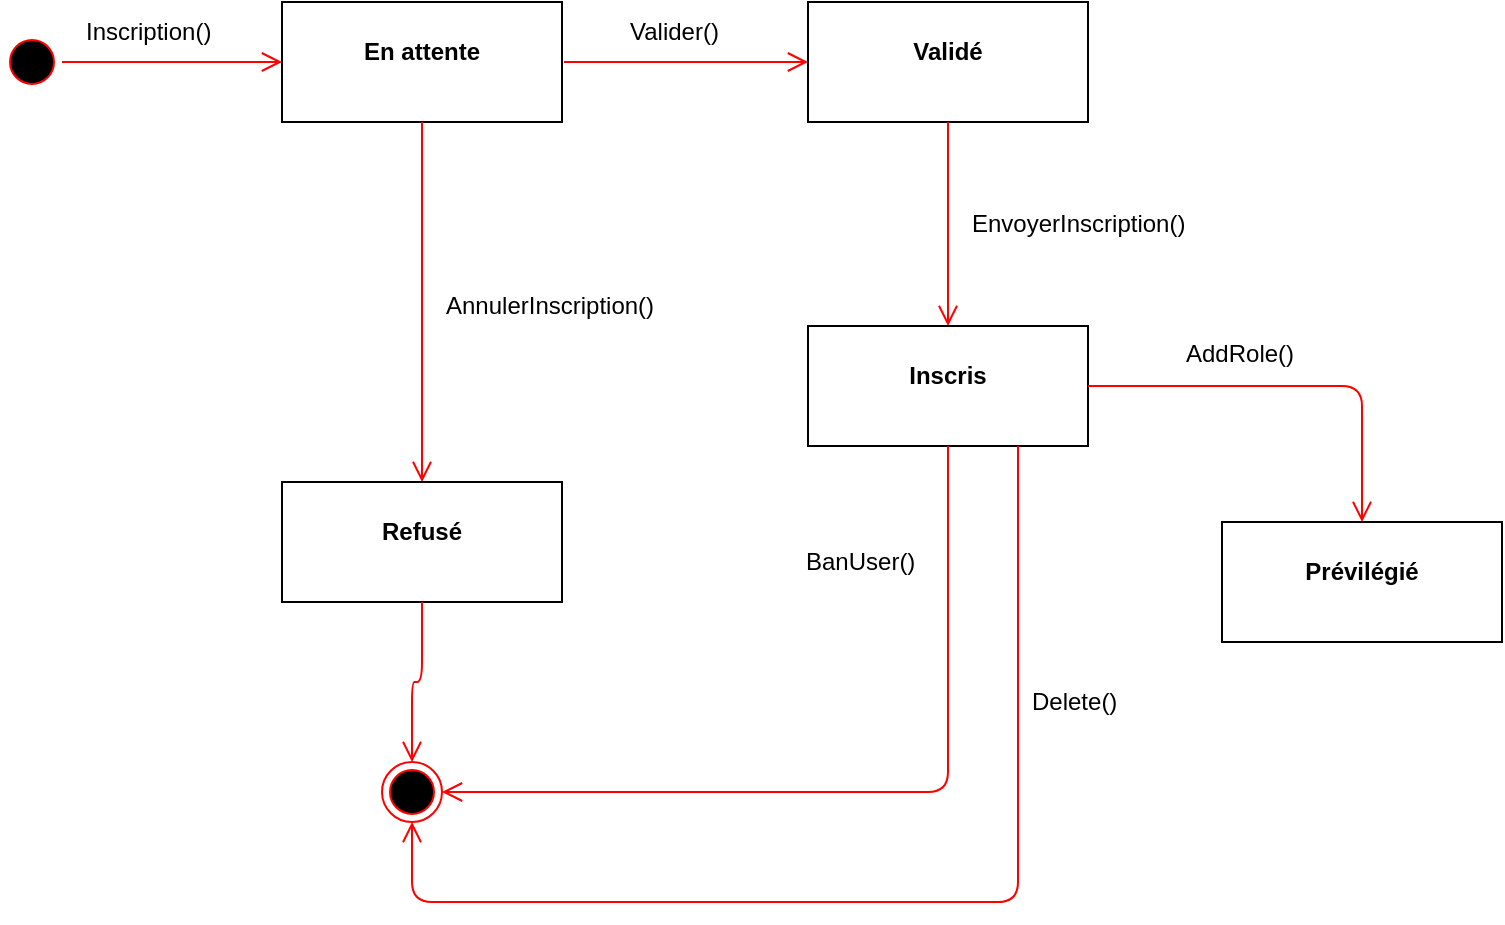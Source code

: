 <mxfile version="11.1.4" type="device"><diagram id="0DJ03F4e-dSOVTpMOw1N" name="Page-1"><mxGraphModel dx="1422" dy="824" grid="1" gridSize="10" guides="1" tooltips="1" connect="1" arrows="1" fold="1" page="1" pageScale="1" pageWidth="827" pageHeight="1169" math="0" shadow="0"><root><mxCell id="0"/><mxCell id="1" parent="0"/><mxCell id="eSIlGM31Ucyu4UT_Kss--1" value="" style="ellipse;html=1;shape=startState;fillColor=#000000;strokeColor=#ff0000;" vertex="1" parent="1"><mxGeometry x="10" y="125" width="30" height="30" as="geometry"/></mxCell><mxCell id="eSIlGM31Ucyu4UT_Kss--2" value="" style="edgeStyle=orthogonalEdgeStyle;html=1;verticalAlign=bottom;endArrow=open;endSize=8;strokeColor=#ff0000;entryX=0;entryY=0.5;entryDx=0;entryDy=0;" edge="1" source="eSIlGM31Ucyu4UT_Kss--1" parent="1" target="eSIlGM31Ucyu4UT_Kss--3"><mxGeometry relative="1" as="geometry"><mxPoint x="150" y="65" as="targetPoint"/></mxGeometry></mxCell><mxCell id="eSIlGM31Ucyu4UT_Kss--3" value="&lt;p style=&quot;margin: 0px ; margin-top: 4px ; text-align: center&quot;&gt;&lt;br&gt;&lt;b&gt;En attente&lt;/b&gt;&lt;/p&gt;" style="verticalAlign=top;align=left;overflow=fill;fontSize=12;fontFamily=Helvetica;html=1;" vertex="1" parent="1"><mxGeometry x="150" y="110" width="140" height="60" as="geometry"/></mxCell><mxCell id="eSIlGM31Ucyu4UT_Kss--5" value="" style="edgeStyle=orthogonalEdgeStyle;html=1;verticalAlign=bottom;endArrow=open;endSize=8;strokeColor=#ff0000;entryX=0;entryY=0.5;entryDx=0;entryDy=0;" edge="1" parent="1" target="eSIlGM31Ucyu4UT_Kss--10"><mxGeometry relative="1" as="geometry"><mxPoint x="410" y="75" as="targetPoint"/><mxPoint x="291" y="140" as="sourcePoint"/><Array as="points"><mxPoint x="291" y="140"/></Array></mxGeometry></mxCell><mxCell id="eSIlGM31Ucyu4UT_Kss--10" value="&lt;p style=&quot;margin: 0px ; margin-top: 4px ; text-align: center&quot;&gt;&lt;br&gt;&lt;b&gt;Validé&lt;/b&gt;&lt;/p&gt;" style="verticalAlign=top;align=left;overflow=fill;fontSize=12;fontFamily=Helvetica;html=1;" vertex="1" parent="1"><mxGeometry x="413" y="110" width="140" height="60" as="geometry"/></mxCell><mxCell id="eSIlGM31Ucyu4UT_Kss--12" value="Inscription()" style="text;html=1;resizable=0;points=[];autosize=1;align=left;verticalAlign=top;spacingTop=-4;" vertex="1" parent="1"><mxGeometry x="50" y="115" width="80" height="20" as="geometry"/></mxCell><mxCell id="eSIlGM31Ucyu4UT_Kss--13" value="" style="edgeStyle=orthogonalEdgeStyle;html=1;verticalAlign=bottom;endArrow=open;endSize=8;strokeColor=#ff0000;exitX=0.5;exitY=1;exitDx=0;exitDy=0;" edge="1" parent="1" source="eSIlGM31Ucyu4UT_Kss--3"><mxGeometry relative="1" as="geometry"><mxPoint x="220" y="350" as="targetPoint"/><mxPoint x="230" y="380" as="sourcePoint"/><Array as="points"><mxPoint x="220" y="210"/><mxPoint x="220" y="210"/></Array></mxGeometry></mxCell><mxCell id="eSIlGM31Ucyu4UT_Kss--14" value="&lt;p style=&quot;margin: 0px ; margin-top: 4px ; text-align: center&quot;&gt;&lt;br&gt;&lt;b&gt;Refusé&lt;/b&gt;&lt;/p&gt;" style="verticalAlign=top;align=left;overflow=fill;fontSize=12;fontFamily=Helvetica;html=1;" vertex="1" parent="1"><mxGeometry x="150" y="350" width="140" height="60" as="geometry"/></mxCell><mxCell id="eSIlGM31Ucyu4UT_Kss--15" value="AnnulerInscription()" style="text;html=1;resizable=0;points=[];autosize=1;align=left;verticalAlign=top;spacingTop=-4;" vertex="1" parent="1"><mxGeometry x="230" y="252" width="120" height="20" as="geometry"/></mxCell><mxCell id="eSIlGM31Ucyu4UT_Kss--16" value="" style="ellipse;html=1;shape=endState;fillColor=#000000;strokeColor=#ff0000;" vertex="1" parent="1"><mxGeometry x="200" y="490" width="30" height="30" as="geometry"/></mxCell><mxCell id="eSIlGM31Ucyu4UT_Kss--18" value="" style="edgeStyle=orthogonalEdgeStyle;html=1;verticalAlign=bottom;endArrow=open;endSize=8;strokeColor=#ff0000;entryX=0.5;entryY=0;entryDx=0;entryDy=0;exitX=0.5;exitY=1;exitDx=0;exitDy=0;" edge="1" parent="1" source="eSIlGM31Ucyu4UT_Kss--14" target="eSIlGM31Ucyu4UT_Kss--16"><mxGeometry relative="1" as="geometry"><mxPoint x="302" y="449.5" as="targetPoint"/><mxPoint x="180" y="449.5" as="sourcePoint"/><Array as="points"><mxPoint x="220" y="450"/><mxPoint x="215" y="450"/></Array></mxGeometry></mxCell><mxCell id="eSIlGM31Ucyu4UT_Kss--19" value="&lt;p style=&quot;margin: 0px ; margin-top: 4px ; text-align: center&quot;&gt;&lt;br&gt;&lt;b&gt;Inscris&lt;/b&gt;&lt;/p&gt;" style="verticalAlign=top;align=left;overflow=fill;fontSize=12;fontFamily=Helvetica;html=1;" vertex="1" parent="1"><mxGeometry x="413" y="272" width="140" height="60" as="geometry"/></mxCell><mxCell id="eSIlGM31Ucyu4UT_Kss--20" value="" style="edgeStyle=orthogonalEdgeStyle;html=1;verticalAlign=bottom;endArrow=open;endSize=8;strokeColor=#ff0000;entryX=0.5;entryY=0;entryDx=0;entryDy=0;exitX=0.5;exitY=1;exitDx=0;exitDy=0;" edge="1" parent="1" source="eSIlGM31Ucyu4UT_Kss--10" target="eSIlGM31Ucyu4UT_Kss--19"><mxGeometry relative="1" as="geometry"><mxPoint x="582" y="230" as="targetPoint"/><mxPoint x="460" y="230" as="sourcePoint"/><Array as="points"><mxPoint x="483" y="272"/></Array></mxGeometry></mxCell><mxCell id="eSIlGM31Ucyu4UT_Kss--22" value="EnvoyerInscription()" style="text;html=1;resizable=0;points=[];autosize=1;align=left;verticalAlign=top;spacingTop=-4;" vertex="1" parent="1"><mxGeometry x="493" y="211" width="120" height="20" as="geometry"/></mxCell><mxCell id="eSIlGM31Ucyu4UT_Kss--23" value="Valider()" style="text;html=1;resizable=0;points=[];autosize=1;align=left;verticalAlign=top;spacingTop=-4;" vertex="1" parent="1"><mxGeometry x="321.5" y="115" width="60" height="20" as="geometry"/></mxCell><mxCell id="eSIlGM31Ucyu4UT_Kss--25" value="&lt;p style=&quot;margin: 0px ; margin-top: 4px ; text-align: center&quot;&gt;&lt;br&gt;&lt;b&gt;Prévilégié&lt;/b&gt;&lt;/p&gt;" style="verticalAlign=top;align=left;overflow=fill;fontSize=12;fontFamily=Helvetica;html=1;" vertex="1" parent="1"><mxGeometry x="620" y="370" width="140" height="60" as="geometry"/></mxCell><mxCell id="eSIlGM31Ucyu4UT_Kss--27" value="" style="edgeStyle=orthogonalEdgeStyle;html=1;verticalAlign=bottom;endArrow=open;endSize=8;strokeColor=#ff0000;entryX=0.5;entryY=0;entryDx=0;entryDy=0;exitX=1;exitY=0.5;exitDx=0;exitDy=0;" edge="1" parent="1" source="eSIlGM31Ucyu4UT_Kss--19" target="eSIlGM31Ucyu4UT_Kss--25"><mxGeometry relative="1" as="geometry"><mxPoint x="689.5" y="354" as="targetPoint"/><mxPoint x="689.5" y="252" as="sourcePoint"/><Array as="points"/></mxGeometry></mxCell><mxCell id="eSIlGM31Ucyu4UT_Kss--28" value="AddRole()" style="text;html=1;resizable=0;points=[];autosize=1;align=left;verticalAlign=top;spacingTop=-4;" vertex="1" parent="1"><mxGeometry x="600" y="276" width="70" height="20" as="geometry"/></mxCell><mxCell id="eSIlGM31Ucyu4UT_Kss--29" value="" style="edgeStyle=orthogonalEdgeStyle;html=1;verticalAlign=bottom;endArrow=open;endSize=8;strokeColor=#ff0000;entryX=1;entryY=0.5;entryDx=0;entryDy=0;exitX=0.5;exitY=1;exitDx=0;exitDy=0;" edge="1" parent="1" source="eSIlGM31Ucyu4UT_Kss--19" target="eSIlGM31Ucyu4UT_Kss--16"><mxGeometry relative="1" as="geometry"><mxPoint x="587" y="478" as="targetPoint"/><mxPoint x="480" y="400" as="sourcePoint"/><Array as="points"/></mxGeometry></mxCell><mxCell id="eSIlGM31Ucyu4UT_Kss--30" value="BanUser()" style="text;html=1;resizable=0;points=[];autosize=1;align=left;verticalAlign=top;spacingTop=-4;" vertex="1" parent="1"><mxGeometry x="410" y="380" width="70" height="20" as="geometry"/></mxCell><mxCell id="eSIlGM31Ucyu4UT_Kss--31" value="" style="edgeStyle=orthogonalEdgeStyle;html=1;verticalAlign=bottom;endArrow=open;endSize=8;strokeColor=#ff0000;entryX=0.5;entryY=1;entryDx=0;entryDy=0;exitX=0.75;exitY=1;exitDx=0;exitDy=0;" edge="1" parent="1" source="eSIlGM31Ucyu4UT_Kss--19" target="eSIlGM31Ucyu4UT_Kss--16"><mxGeometry relative="1" as="geometry"><mxPoint x="410" y="723" as="targetPoint"/><mxPoint x="663" y="550" as="sourcePoint"/><Array as="points"><mxPoint x="518" y="560"/><mxPoint x="215" y="560"/></Array></mxGeometry></mxCell><mxCell id="eSIlGM31Ucyu4UT_Kss--32" value="Delete()" style="text;html=1;resizable=0;points=[];autosize=1;align=left;verticalAlign=top;spacingTop=-4;" vertex="1" parent="1"><mxGeometry x="523" y="450" width="60" height="20" as="geometry"/></mxCell></root></mxGraphModel></diagram></mxfile>